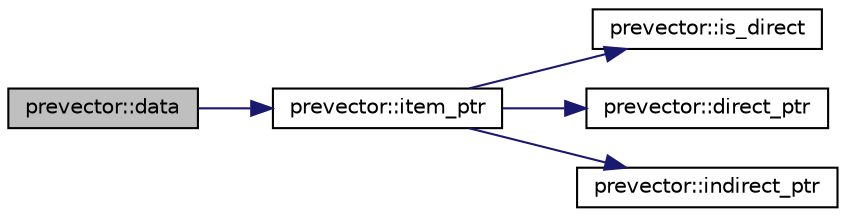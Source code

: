digraph "prevector::data"
{
  edge [fontname="Helvetica",fontsize="10",labelfontname="Helvetica",labelfontsize="10"];
  node [fontname="Helvetica",fontsize="10",shape=record];
  rankdir="LR";
  Node193 [label="prevector::data",height=0.2,width=0.4,color="black", fillcolor="grey75", style="filled", fontcolor="black"];
  Node193 -> Node194 [color="midnightblue",fontsize="10",style="solid",fontname="Helvetica"];
  Node194 [label="prevector::item_ptr",height=0.2,width=0.4,color="black", fillcolor="white", style="filled",URL="$classprevector.html#a59f1d7bcbc751cfa0faddd7ffa184846"];
  Node194 -> Node195 [color="midnightblue",fontsize="10",style="solid",fontname="Helvetica"];
  Node195 [label="prevector::is_direct",height=0.2,width=0.4,color="black", fillcolor="white", style="filled",URL="$classprevector.html#a933e204a7e29c6bbc85479d023c00ff8"];
  Node194 -> Node196 [color="midnightblue",fontsize="10",style="solid",fontname="Helvetica"];
  Node196 [label="prevector::direct_ptr",height=0.2,width=0.4,color="black", fillcolor="white", style="filled",URL="$classprevector.html#a20150a43dd87c33f0e855a55bd3418e8"];
  Node194 -> Node197 [color="midnightblue",fontsize="10",style="solid",fontname="Helvetica"];
  Node197 [label="prevector::indirect_ptr",height=0.2,width=0.4,color="black", fillcolor="white", style="filled",URL="$classprevector.html#ae3343cc65be9fd678b4a6f8305624de6"];
}
